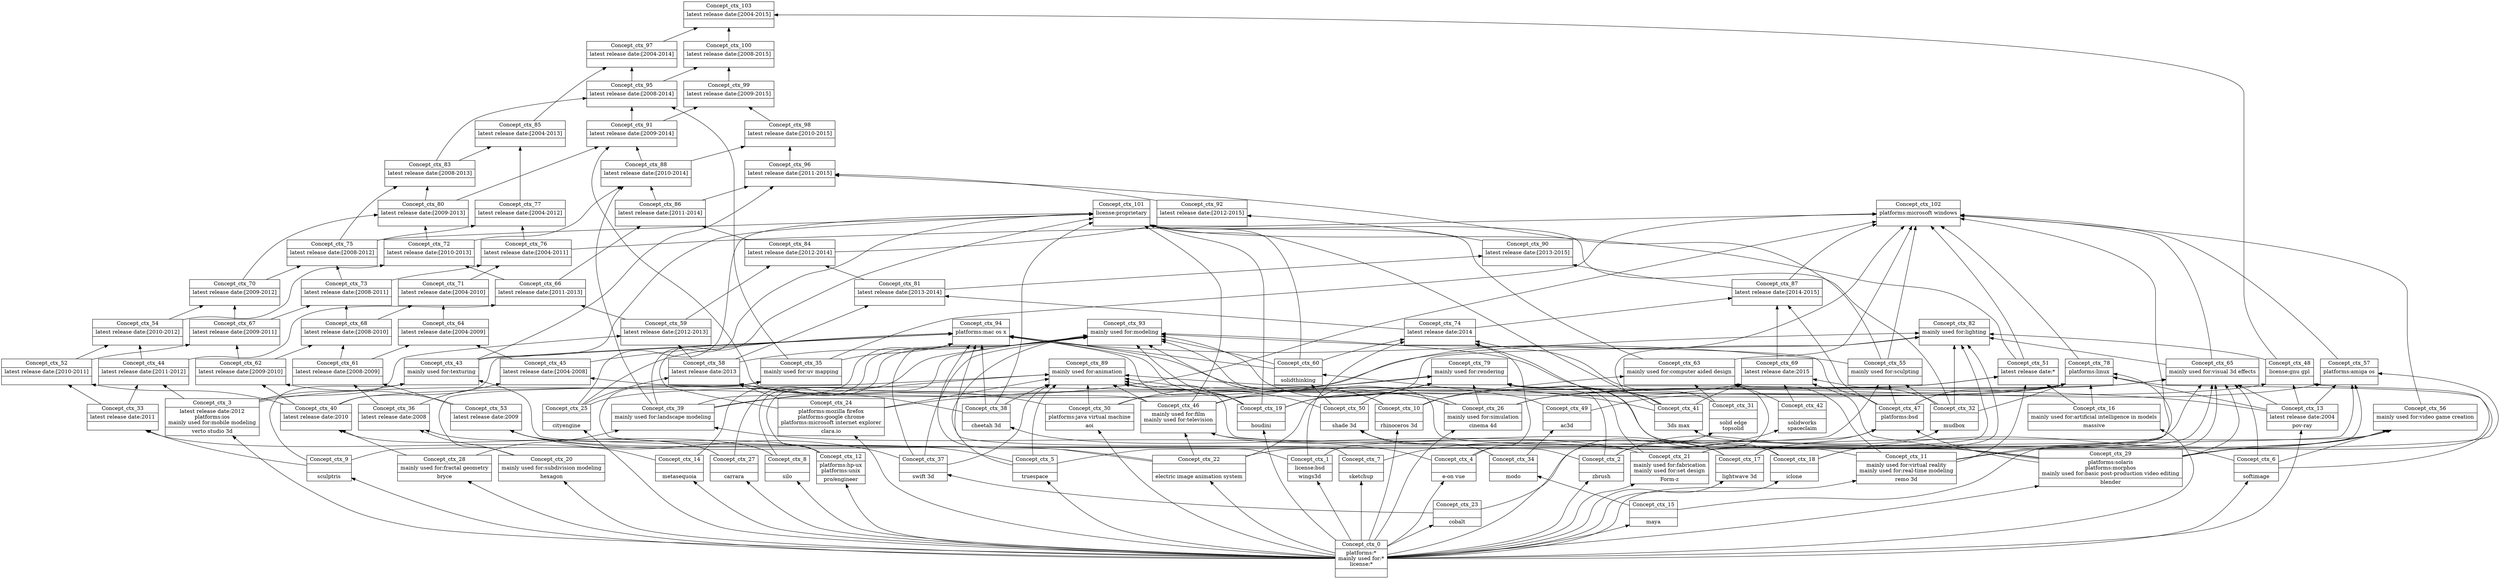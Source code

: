 digraph G { 
	rankdir=BT;
subgraph ctx { 
label="ctx";
1 [shape=record,label="{Concept_ctx_0|platforms:*\nmainly used for:*\nlicense:*\n|}"];
2 [shape=record,label="{Concept_ctx_13|latest release date:2004\n|pov-ray\n}"];
3 [shape=record,label="{Concept_ctx_3|latest release date:2012\nplatforms:ios\nmainly used for:mobile modeling\n|verto studio 3d\n}"];
4 [shape=record,label="{Concept_ctx_25||cityengine\n}"];
5 [shape=record,label="{Concept_ctx_9||sculptris\n}"];
6 [shape=record,label="{Concept_ctx_30|platforms:java virtual machine\n|aoi\n}"];
7 [shape=record,label="{Concept_ctx_1|license:bsd\n|wings3d\n}"];
8 [shape=record,label="{Concept_ctx_29|platforms:solaris\nplatforms:morphos\nmainly used for:basic post-production video editing\n|blender\n}"];
9 [shape=record,label="{Concept_ctx_26|mainly used for:simulation\n|cinema 4d\n}"];
10 [shape=record,label="{Concept_ctx_5||truespace\n}"];
11 [shape=record,label="{Concept_ctx_17||lightwave 3d\n}"];
12 [shape=record,label="{Concept_ctx_24|platforms:mozilla firefox\nplatforms:google chrome\nplatforms:microsoft internet explorer\n|clara.io\n}"];
13 [shape=record,label="{Concept_ctx_12|platforms:hp-ux\nplatforms:unix\n|pro/engineer\n}"];
14 [shape=record,label="{Concept_ctx_8||silo\n}"];
15 [shape=record,label="{Concept_ctx_27||carrara\n}"];
16 [shape=record,label="{Concept_ctx_14||metasequoia\n}"];
17 [shape=record,label="{Concept_ctx_11|mainly used for:virtual reality\nmainly used for:real-time modeling\n|remo 3d\n}"];
18 [shape=record,label="{Concept_ctx_21|mainly used for:fabrication\nmainly used for:set design\n|Form-z\n}"];
19 [shape=record,label="{Concept_ctx_15||maya\n}"];
20 [shape=record,label="{Concept_ctx_22||electric image animation system\n}"];
21 [shape=record,label="{Concept_ctx_18||iclone\n}"];
22 [shape=record,label="{Concept_ctx_28|mainly used for:fractal geometry\n|bryce\n}"];
23 [shape=record,label="{Concept_ctx_4||e-on vue\n}"];
24 [shape=record,label="{Concept_ctx_10||rhinoceros 3d\n}"];
25 [shape=record,label="{Concept_ctx_23||cobalt\n}"];
26 [shape=record,label="{Concept_ctx_7||sketchup\n}"];
27 [shape=record,label="{Concept_ctx_20|mainly used for:subdivision modeling\n|hexagon\n}"];
28 [shape=record,label="{Concept_ctx_16|mainly used for:artificial intelligence in models\n|massive\n}"];
29 [shape=record,label="{Concept_ctx_2||zbrush\n}"];
30 [shape=record,label="{Concept_ctx_19||houdini\n}"];
31 [shape=record,label="{Concept_ctx_6||softimage\n}"];
32 [shape=record,label="{Concept_ctx_36|latest release date:2008\n|}"];
33 [shape=record,label="{Concept_ctx_40|latest release date:2010\n|}"];
34 [shape=record,label="{Concept_ctx_33|latest release date:2011\n|}"];
35 [shape=record,label="{Concept_ctx_37||swift 3d\n}"];
36 [shape=record,label="{Concept_ctx_38||cheetah 3d\n}"];
37 [shape=record,label="{Concept_ctx_34||modo\n}"];
38 [shape=record,label="{Concept_ctx_39|mainly used for:landscape modeling\n|}"];
39 [shape=record,label="{Concept_ctx_31||solid edge\ntopsolid\n}"];
40 [shape=record,label="{Concept_ctx_35|mainly used for:uv mapping\n|}"];
41 [shape=record,label="{Concept_ctx_41||3ds max\n}"];
42 [shape=record,label="{Concept_ctx_32||mudbox\n}"];
43 [shape=record,label="{Concept_ctx_45|latest release date:[2004-2008]\n|}"];
44 [shape=record,label="{Concept_ctx_44|latest release date:[2011-2012]\n|}"];
45 [shape=record,label="{Concept_ctx_47|platforms:bsd\n|}"];
46 [shape=record,label="{Concept_ctx_42||solidworks\nspaceclaim\n}"];
47 [shape=record,label="{Concept_ctx_46|mainly used for:film\nmainly used for:television\n|}"];
48 [shape=record,label="{Concept_ctx_43|mainly used for:texturing\n|}"];
49 [shape=record,label="{Concept_ctx_49||ac3d\n}"];
50 [shape=record,label="{Concept_ctx_48|license:gnu gpl\n|}"];
51 [shape=record,label="{Concept_ctx_52|latest release date:[2010-2011]\n|}"];
52 [shape=record,label="{Concept_ctx_51|latest release date:*\n|}"];
53 [shape=record,label="{Concept_ctx_50||shade 3d\n}"];
54 [shape=record,label="{Concept_ctx_53|latest release date:2009\n|}"];
55 [shape=record,label="{Concept_ctx_58|latest release date:2013\n|}"];
56 [shape=record,label="{Concept_ctx_54|latest release date:[2010-2012]\n|}"];
57 [shape=record,label="{Concept_ctx_57|platforms:amiga os\n|}"];
58 [shape=record,label="{Concept_ctx_56|mainly used for:video game creation\n|}"];
59 [shape=record,label="{Concept_ctx_55|mainly used for:sculpting\n|}"];
60 [shape=record,label="{Concept_ctx_59|latest release date:[2012-2013]\n|}"];
61 [shape=record,label="{Concept_ctx_60||solidthinking\n}"];
62 [shape=record,label="{Concept_ctx_61|latest release date:[2008-2009]\n|}"];
63 [shape=record,label="{Concept_ctx_62|latest release date:[2009-2010]\n|}"];
64 [shape=record,label="{Concept_ctx_64|latest release date:[2004-2009]\n|}"];
65 [shape=record,label="{Concept_ctx_66|latest release date:[2011-2013]\n|}"];
66 [shape=record,label="{Concept_ctx_65|mainly used for:visual 3d effects\n|}"];
67 [shape=record,label="{Concept_ctx_63|mainly used for:computer aided design\n|}"];
68 [shape=record,label="{Concept_ctx_69|latest release date:2015\n|}"];
69 [shape=record,label="{Concept_ctx_68|latest release date:[2008-2010]\n|}"];
70 [shape=record,label="{Concept_ctx_67|latest release date:[2009-2011]\n|}"];
71 [shape=record,label="{Concept_ctx_71|latest release date:[2004-2010]\n|}"];
72 [shape=record,label="{Concept_ctx_70|latest release date:[2009-2012]\n|}"];
73 [shape=record,label="{Concept_ctx_72|latest release date:[2010-2013]\n|}"];
74 [shape=record,label="{Concept_ctx_74|latest release date:2014\n|}"];
75 [shape=record,label="{Concept_ctx_73|latest release date:[2008-2011]\n|}"];
76 [shape=record,label="{Concept_ctx_76|latest release date:[2004-2011]\n|}"];
77 [shape=record,label="{Concept_ctx_75|latest release date:[2008-2012]\n|}"];
78 [shape=record,label="{Concept_ctx_77|latest release date:[2004-2012]\n|}"];
79 [shape=record,label="{Concept_ctx_78|platforms:linux\n|}"];
80 [shape=record,label="{Concept_ctx_79|mainly used for:rendering\n|}"];
81 [shape=record,label="{Concept_ctx_80|latest release date:[2009-2013]\n|}"];
82 [shape=record,label="{Concept_ctx_81|latest release date:[2013-2014]\n|}"];
83 [shape=record,label="{Concept_ctx_82|mainly used for:lighting\n|}"];
84 [shape=record,label="{Concept_ctx_84|latest release date:[2012-2014]\n|}"];
85 [shape=record,label="{Concept_ctx_83|latest release date:[2008-2013]\n|}"];
86 [shape=record,label="{Concept_ctx_85|latest release date:[2004-2013]\n|}"];
87 [shape=record,label="{Concept_ctx_86|latest release date:[2011-2014]\n|}"];
88 [shape=record,label="{Concept_ctx_87|latest release date:[2014-2015]\n|}"];
89 [shape=record,label="{Concept_ctx_88|latest release date:[2010-2014]\n|}"];
90 [shape=record,label="{Concept_ctx_89|mainly used for:animation\n|}"];
91 [shape=record,label="{Concept_ctx_90|latest release date:[2013-2015]\n|}"];
92 [shape=record,label="{Concept_ctx_92|latest release date:[2012-2015]\n|}"];
93 [shape=record,label="{Concept_ctx_91|latest release date:[2009-2014]\n|}"];
94 [shape=record,label="{Concept_ctx_93|mainly used for:modeling\n|}"];
95 [shape=record,label="{Concept_ctx_96|latest release date:[2011-2015]\n|}"];
96 [shape=record,label="{Concept_ctx_95|latest release date:[2008-2014]\n|}"];
97 [shape=record,label="{Concept_ctx_94|platforms:mac os x\n|}"];
98 [shape=record,label="{Concept_ctx_97|latest release date:[2004-2014]\n|}"];
99 [shape=record,label="{Concept_ctx_98|latest release date:[2010-2015]\n|}"];
100 [shape=record,label="{Concept_ctx_99|latest release date:[2009-2015]\n|}"];
101 [shape=record,label="{Concept_ctx_100|latest release date:[2008-2015]\n|}"];
102 [shape=record,label="{Concept_ctx_103|latest release date:[2004-2015]\n|}"];
103 [shape=record,label="{Concept_ctx_102|platforms:microsoft windows\n|}"];
104 [shape=record,label="{Concept_ctx_101|license:proprietary\n|}"];
	1 -> 2
	1 -> 3
	1 -> 4
	1 -> 5
	1 -> 6
	1 -> 7
	1 -> 8
	1 -> 9
	1 -> 10
	1 -> 11
	1 -> 12
	1 -> 13
	1 -> 14
	1 -> 15
	1 -> 16
	1 -> 17
	1 -> 18
	1 -> 19
	1 -> 20
	1 -> 21
	1 -> 22
	1 -> 23
	1 -> 24
	1 -> 25
	1 -> 26
	1 -> 27
	1 -> 28
	1 -> 29
	1 -> 30
	1 -> 31
	27 -> 32
	14 -> 32
	15 -> 33
	22 -> 33
	5 -> 34
	16 -> 34
	25 -> 35
	18 -> 36
	19 -> 37
	22 -> 38
	23 -> 38
	1 -> 39
	27 -> 40
	7 -> 40
	31 -> 41
	29 -> 42
	2 -> 43
	32 -> 43
	34 -> 44
	3 -> 44
	7 -> 45
	8 -> 45
	29 -> 45
	26 -> 46
	11 -> 47
	20 -> 47
	21 -> 47
	3 -> 48
	5 -> 48
	29 -> 48
	37 -> 49
	2 -> 50
	8 -> 50
	6 -> 50
	34 -> 51
	33 -> 51
	9 -> 52
	24 -> 52
	17 -> 52
	28 -> 52
	11 -> 53
	37 -> 53
	13 -> 54
	10 -> 54
	35 -> 54
	20 -> 54
	12 -> 55
	36 -> 55
	4 -> 55
	6 -> 55
	51 -> 56
	44 -> 56
	11 -> 57
	9 -> 57
	10 -> 57
	2 -> 57
	8 -> 57
	11 -> 58
	17 -> 58
	21 -> 58
	31 -> 58
	8 -> 58
	5 -> 59
	45 -> 59
	42 -> 59
	55 -> 60
	3 -> 60
	49 -> 61
	53 -> 61
	32 -> 62
	54 -> 62
	33 -> 63
	54 -> 63
	62 -> 64
	43 -> 64
	60 -> 65
	44 -> 65
	9 -> 66
	20 -> 66
	21 -> 66
	30 -> 66
	31 -> 66
	2 -> 66
	19 -> 66
	8 -> 66
	17 -> 67
	24 -> 67
	25 -> 67
	39 -> 67
	46 -> 67
	30 -> 68
	42 -> 68
	41 -> 68
	46 -> 68
	8 -> 68
	62 -> 69
	63 -> 69
	51 -> 70
	63 -> 70
	64 -> 71
	69 -> 71
	70 -> 72
	56 -> 72
	56 -> 73
	65 -> 73
	21 -> 74
	23 -> 74
	39 -> 74
	7 -> 74
	61 -> 74
	70 -> 75
	69 -> 75
	75 -> 76
	71 -> 76
	72 -> 77
	75 -> 77
	77 -> 78
	76 -> 78
	4 -> 79
	45 -> 79
	17 -> 79
	30 -> 79
	31 -> 79
	42 -> 79
	2 -> 79
	49 -> 79
	28 -> 79
	12 -> 80
	9 -> 80
	18 -> 80
	20 -> 80
	29 -> 80
	41 -> 80
	53 -> 80
	8 -> 80
	6 -> 80
	72 -> 81
	73 -> 81
	74 -> 82
	55 -> 82
	3 -> 83
	18 -> 83
	23 -> 83
	42 -> 83
	41 -> 83
	66 -> 83
	50 -> 83
	47 -> 83
	82 -> 84
	60 -> 84
	77 -> 85
	81 -> 85
	85 -> 86
	78 -> 86
	84 -> 87
	65 -> 87
	68 -> 88
	74 -> 88
	45 -> 88
	87 -> 89
	73 -> 89
	38 -> 89
	38 -> 90
	53 -> 90
	8 -> 90
	47 -> 90
	6 -> 90
	12 -> 90
	33 -> 90
	9 -> 90
	10 -> 90
	36 -> 90
	30 -> 90
	41 -> 90
	35 -> 90
	82 -> 91
	88 -> 91
	91 -> 92
	84 -> 92
	89 -> 93
	81 -> 93
	47 -> 93
	45 -> 94
	55 -> 94
	61 -> 94
	13 -> 94
	14 -> 94
	17 -> 94
	10 -> 94
	15 -> 94
	9 -> 94
	24 -> 94
	30 -> 94
	41 -> 94
	16 -> 94
	35 -> 94
	92 -> 95
	87 -> 95
	59 -> 95
	48 -> 95
	40 -> 96
	85 -> 96
	93 -> 96
	38 -> 97
	61 -> 97
	40 -> 97
	33 -> 97
	43 -> 97
	36 -> 97
	4 -> 97
	20 -> 97
	9 -> 97
	24 -> 97
	26 -> 97
	30 -> 97
	59 -> 97
	35 -> 97
	48 -> 97
	96 -> 98
	86 -> 98
	89 -> 99
	95 -> 99
	99 -> 100
	93 -> 100
	96 -> 101
	100 -> 101
	101 -> 102
	50 -> 102
	98 -> 102
	38 -> 103
	76 -> 103
	40 -> 103
	67 -> 103
	47 -> 103
	18 -> 103
	58 -> 103
	79 -> 103
	57 -> 103
	52 -> 103
	66 -> 103
	59 -> 103
	88 -> 103
	38 -> 104
	61 -> 104
	77 -> 104
	47 -> 104
	67 -> 104
	12 -> 104
	36 -> 104
	30 -> 104
	4 -> 104
	42 -> 104
	41 -> 104
	52 -> 104
	48 -> 104
}
}